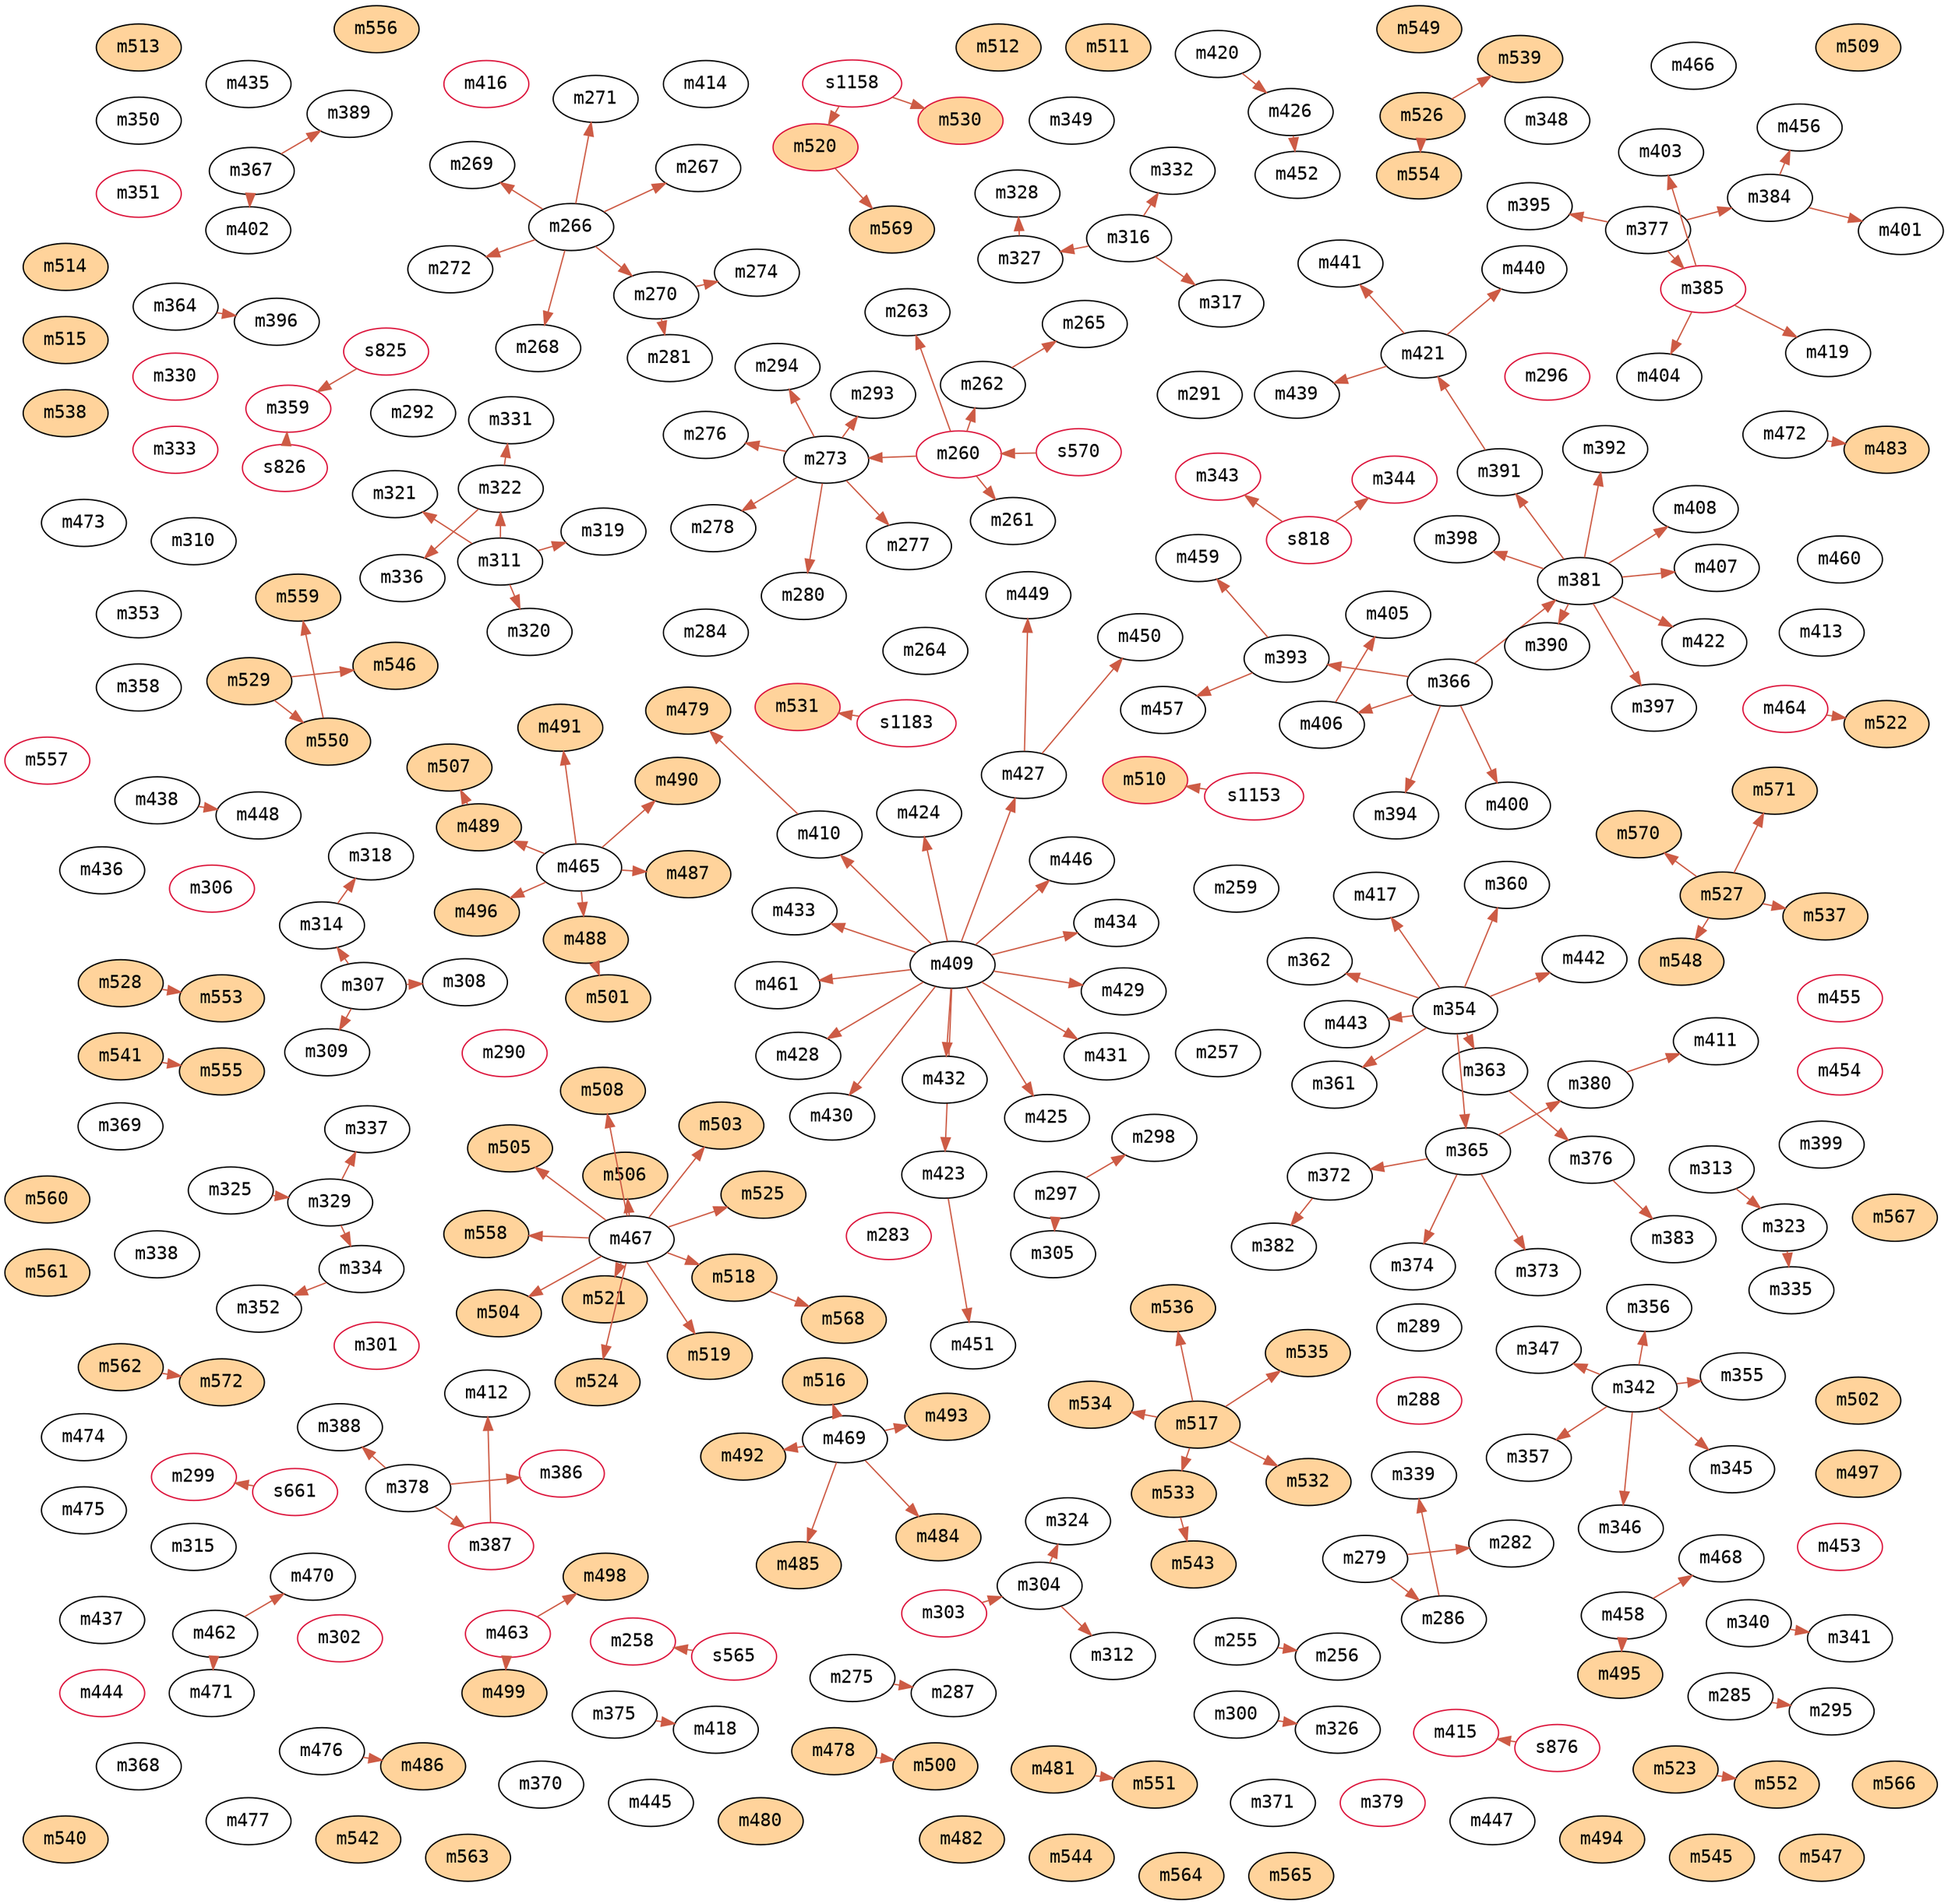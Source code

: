digraph infections {
	graph [
		charset = "UTF-8",
		layout = fdp
	];
	node [
		fontname="Inconsolata",
		fontcolor = black,
		style = "solid,filled",
		color = black
		fillcolor = white
	];
	edge [
		color = coral3
	];
	m255
	m256
	m257
	m258[color=crimson]
	m259
	m260[color=crimson]
	m261
	m262
	m263
	m264
	m265
	m266
	m267
	m268
	m269
	m270
	m271
	m272
	m273
	m274
	m275
	m276
	m277
	m278
	m279
	m280
	m281
	m282
	m283[color=crimson]
	m284
	m285
	m286
	m287
	m288[color=crimson]
	m289
	m290[color=crimson]
	m291
	m292
	m293
	m294
	m295
	m296[color=crimson]
	m297
	m298
	m299[color=crimson]
	m300
	m301[color=crimson]
	m302[color=crimson]
	m303[color=crimson]
	m304
	m305
	m306[color=crimson]
	m307
	m308
	m309
	m310
	m311
	m312
	m313
	m314
	m315
	m316
	m317
	m318
	m319
	m320
	m321
	m322
	m323
	m324
	m325
	m326
	m327
	m328
	m329
	m330[color=crimson]
	m331
	m332
	m333[color=crimson]
	m334
	m335
	m336
	m337
	m338
	m339
	m340
	m341
	m342
	m343[color=crimson]
	m344[color=crimson]
	m345
	m346
	m347
	m348
	m349
	m350
	m351[color=crimson]
	m352
	m353
	m354
	m355
	m356
	m357
	m358
	m359[color=crimson]
	m360
	m361
	m362
	m363
	m364
	m365
	m366
	m367
	m368
	m369
	m370
	m371
	m372
	m373
	m374
	m375
	m376
	m377
	m378
	m379[color=crimson]
	m380
	m381
	m382
	m383
	m384
	m385[color=crimson]
	m386[color=crimson]
	m387[color=crimson]
	m388
	m389
	m390
	m391
	m392
	m393
	m394
	m395
	m396
	m397
	m398
	m399
	m400
	m401
	m402
	m403
	m404
	m405
	m406
	m407
	m408
	m409
	m410
	m411
	m412
	m413
	m414
	m415[color=crimson]
	m416[color=crimson]
	m417
	m418
	m419
	m420
	m421
	m422
	m423
	m424
	m425
	m426
	m427
	m428
	m429
	m430
	m431
	m432
	m433
	m434
	m435
	m436
	m437
	m438
	m439
	m440
	m441
	m442
	m443
	m444[color=crimson]
	m445
	m446
	m447
	m448
	m449
	m450
	m451
	m452
	m453[color=crimson]
	m454[color=crimson]
	m455[color=crimson]
	m456
	m457
	m458
	m459
	m460
	m461
	m462
	m463[color=crimson]
	m464[color=crimson]
	m465
	m466
	m467
	m468
	m469
	m470
	m471
	m472
	m473
	m474
	m475
	m476
	m477
	m478[fillcolor=burlywood1]
	m479[fillcolor=burlywood1]
	m480[fillcolor=burlywood1]
	m481[fillcolor=burlywood1]
	m482[fillcolor=burlywood1]
	m483[fillcolor=burlywood1]
	m484[fillcolor=burlywood1]
	m485[fillcolor=burlywood1]
	m486[fillcolor=burlywood1]
	m487[fillcolor=burlywood1]
	m488[fillcolor=burlywood1]
	m489[fillcolor=burlywood1]
	m490[fillcolor=burlywood1]
	m491[fillcolor=burlywood1]
	m492[fillcolor=burlywood1]
	m493[fillcolor=burlywood1]
	m494[fillcolor=burlywood1]
	m495[fillcolor=burlywood1]
	m496[fillcolor=burlywood1]
	m497[fillcolor=burlywood1]
	m498[fillcolor=burlywood1]
	m499[fillcolor=burlywood1]
	m500[fillcolor=burlywood1]
	m501[fillcolor=burlywood1]
	m502[fillcolor=burlywood1]
	m503[fillcolor=burlywood1]
	m504[fillcolor=burlywood1]
	m505[fillcolor=burlywood1]
	m506[fillcolor=burlywood1]
	m507[fillcolor=burlywood1]
	m508[fillcolor=burlywood1]
	m509[fillcolor=burlywood1]
	m510[color=crimson,fillcolor=burlywood1]
	m511[fillcolor=burlywood1]
	m512[fillcolor=burlywood1]
	m513[fillcolor=burlywood1]
	m514[fillcolor=burlywood1]
	m515[fillcolor=burlywood1]
	m516[fillcolor=burlywood1]
	m517[fillcolor=burlywood1]
	m518[fillcolor=burlywood1]
	m519[fillcolor=burlywood1]
	m520[color=crimson,fillcolor=burlywood1]
	m521[fillcolor=burlywood1]
	m522[fillcolor=burlywood1]
	m523[fillcolor=burlywood1]
	m524[fillcolor=burlywood1]
	m525[fillcolor=burlywood1]
	m526[fillcolor=burlywood1]
	m527[fillcolor=burlywood1]
	m528[fillcolor=burlywood1]
	m529[fillcolor=burlywood1]
	m530[color=crimson,fillcolor=burlywood1]
	m531[color=crimson,fillcolor=burlywood1]
	m532[fillcolor=burlywood1]
	m533[fillcolor=burlywood1]
	m534[fillcolor=burlywood1]
	m535[fillcolor=burlywood1]
	m536[fillcolor=burlywood1]
	m537[fillcolor=burlywood1]
	m538[fillcolor=burlywood1]
	m539[fillcolor=burlywood1]
	m540[fillcolor=burlywood1]
	m541[fillcolor=burlywood1]
	m542[fillcolor=burlywood1]
	m543[fillcolor=burlywood1]
	m544[fillcolor=burlywood1]
	m545[fillcolor=burlywood1]
	m546[fillcolor=burlywood1]
	m547[fillcolor=burlywood1]
	m548[fillcolor=burlywood1]
	m549[fillcolor=burlywood1]
	m550[fillcolor=burlywood1]
	m551[fillcolor=burlywood1]
	m552[fillcolor=burlywood1]
	m553[fillcolor=burlywood1]
	m554[fillcolor=burlywood1]
	m555[fillcolor=burlywood1]
	m556[fillcolor=burlywood1]
	m557[color=crimson]
	m558[fillcolor=burlywood1]
	m559[fillcolor=burlywood1]
	m560[fillcolor=burlywood1]
	m561[fillcolor=burlywood1]
	m562[fillcolor=burlywood1]
	m563[fillcolor=burlywood1]
	m564[fillcolor=burlywood1]
	m565[fillcolor=burlywood1]
	m566[fillcolor=burlywood1]
	m567[fillcolor=burlywood1]
	m568[fillcolor=burlywood1]
	m569[fillcolor=burlywood1]
	m570[fillcolor=burlywood1]
	m571[fillcolor=burlywood1]
	m572[fillcolor=burlywood1]
	s1153[color=crimson]
	s1158[color=crimson]
	s1183[color=crimson]
	s565[color=crimson]
	s570[color=crimson]
	s661[color=crimson]
	s818[color=crimson]
	s825[color=crimson]
	s826[color=crimson]
	s876[color=crimson]
	m255->m256
	s565->m258
	s570->m260
	m260->m261
	m260->m262
	m260->m263
	m262->m265
	m266->m267
	m266->m268
	m266->m269
	m266->m270
	m266->m271
	m266->m272
	m260->m273
	m270->m274
	m273->m276
	m273->m277
	m273->m278
	m273->m280
	m270->m281
	m279->m282
	m279->m286
	m275->m287
	m273->m293
	m273->m294
	m285->m295
	m297->m298
	s661->m299
	m303->m304
	m297->m305
	m307->m308
	m307->m309
	m304->m312
	m307->m314
	m316->m317
	m314->m318
	m311->m319
	m311->m320
	m311->m321
	m311->m322
	m313->m323
	m304->m324
	m300->m326
	m316->m327
	m327->m328
	m325->m329
	m322->m331
	m316->m332
	m329->m334
	m323->m335
	m322->m336
	m329->m337
	m286->m339
	m340->m341
	s818->m343
	s818->m344
	m342->m345
	m342->m346
	m342->m347
	m334->m352
	m342->m355
	m342->m356
	m342->m357
	s825->m359
	s826->m359
	m354->m360
	m354->m361
	m354->m362
	m354->m363
	m354->m365
	m365->m372
	m365->m373
	m365->m374
	m363->m376
	m365->m380
	m366->m381
	m372->m382
	m376->m383
	m377->m384
	m377->m385
	m378->m386
	m378->m387
	m378->m388
	m367->m389
	m381->m390
	m381->m391
	m381->m392
	m366->m393
	m366->m394
	m377->m395
	m364->m396
	m381->m397
	m381->m398
	m366->m400
	m384->m401
	m367->m402
	m385->m403
	m385->m404
	m406->m405
	m366->m406
	m381->m407
	m381->m408
	m409->m410
	m380->m411
	m387->m412
	s876->m415
	m354->m417
	m375->m418
	m385->m419
	m391->m421
	m381->m422
	m409->m423
	m409->m424
	m409->m425
	m420->m426
	m409->m427
	m409->m428
	m409->m429
	m409->m430
	m409->m431
	m409->m432
	m409->m433
	m409->m434
	m421->m439
	m421->m440
	m421->m441
	m354->m442
	m354->m443
	m409->m446
	m438->m448
	m427->m449
	m427->m450
	m423->m451
	m426->m452
	m384->m456
	m393->m457
	m393->m459
	m409->m461
	m458->m468
	m462->m470
	m462->m471
	m410->m479
	m472->m483
	m469->m484
	m469->m485
	m476->m486
	m465->m487
	m465->m488
	m465->m489
	m465->m490
	m465->m491
	m469->m492
	m469->m493
	m458->m495
	m465->m496
	m463->m498
	m463->m499
	m478->m500
	m488->m501
	m467->m503
	m467->m504
	m467->m505
	m467->m506
	m489->m507
	m467->m508
	s1153->m510
	m469->m516
	m467->m518
	m467->m519
	s1158->m520
	m467->m521
	m464->m522
	m467->m524
	m467->m525
	s1158->m530
	s1183->m531
	m517->m532
	m517->m533
	m517->m534
	m517->m535
	m517->m536
	m527->m537
	m526->m539
	m533->m543
	m529->m546
	m527->m548
	m529->m550
	m481->m551
	m523->m552
	m528->m553
	m526->m554
	m541->m555
	m467->m558
	m550->m559
	m518->m568
	m520->m569
	m527->m570
	m527->m571
	m562->m572
}
